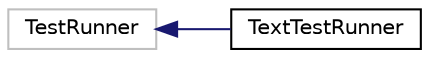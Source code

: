 digraph "Graphical Class Hierarchy"
{
  edge [fontname="Helvetica",fontsize="10",labelfontname="Helvetica",labelfontsize="10"];
  node [fontname="Helvetica",fontsize="10",shape=record];
  rankdir="LR";
  Node7 [label="TestRunner",height=0.2,width=0.4,color="grey75", fillcolor="white", style="filled"];
  Node7 -> Node0 [dir="back",color="midnightblue",fontsize="10",style="solid",fontname="Helvetica"];
  Node0 [label="TextTestRunner",height=0.2,width=0.4,color="black", fillcolor="white", style="filled",URL="$class_text_test_runner.html",tooltip="A text mode test runner.The test runner manage the life cycle of the added tests. ..."];
}
